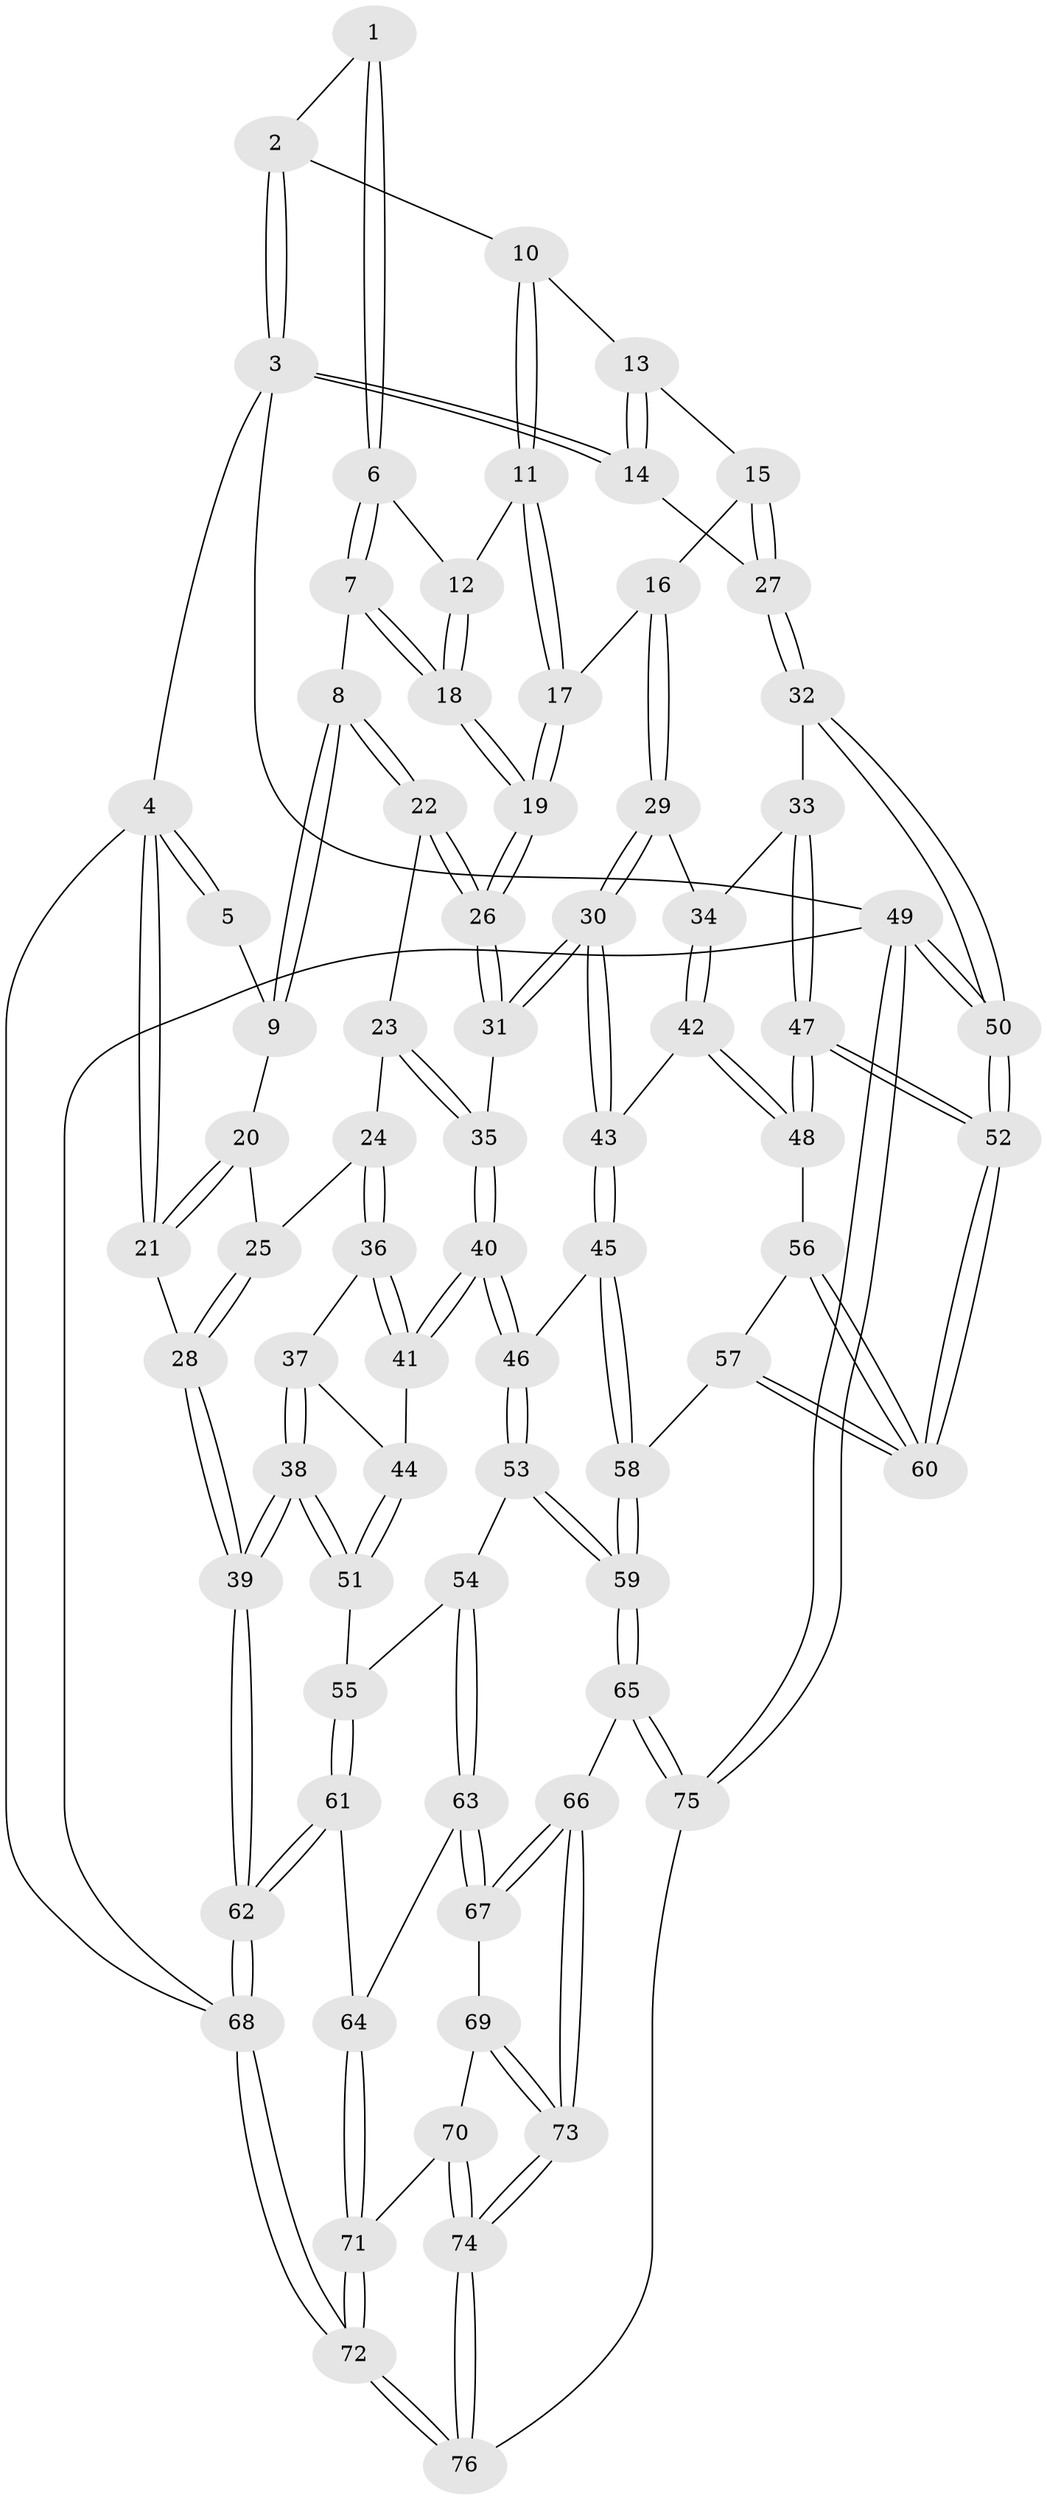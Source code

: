 // Generated by graph-tools (version 1.1) at 2025/11/02/27/25 16:11:59]
// undirected, 76 vertices, 187 edges
graph export_dot {
graph [start="1"]
  node [color=gray90,style=filled];
  1 [pos="+0.6287176325116338+0"];
  2 [pos="+0.6838159309152689+0"];
  3 [pos="+1+0"];
  4 [pos="+0+0"];
  5 [pos="+0.2287920127071908+0"];
  6 [pos="+0.5552744112228657+0.06860414608169119"];
  7 [pos="+0.3289577606915598+0.12788161927376251"];
  8 [pos="+0.29378530172182465+0.13118208194996098"];
  9 [pos="+0.2496529913968746+0.08122436057607808"];
  10 [pos="+0.8060190085143569+0.09869032208498515"];
  11 [pos="+0.7479710344497049+0.14257460568372818"];
  12 [pos="+0.5794556114268546+0.11224245288669363"];
  13 [pos="+0.8117240723624549+0.10049695990940982"];
  14 [pos="+1+0.044264283535984286"];
  15 [pos="+0.8675828744484559+0.25036432014762855"];
  16 [pos="+0.7594416629851783+0.306774754010603"];
  17 [pos="+0.7290482970416287+0.29189956596006056"];
  18 [pos="+0.5752443956059109+0.27913520991134766"];
  19 [pos="+0.5821997267037685+0.3179451676655938"];
  20 [pos="+0.056724487365593254+0.15435749353150546"];
  21 [pos="+0+0.16808565368047015"];
  22 [pos="+0.29849695045573915+0.22162365971721643"];
  23 [pos="+0.267553873718785+0.3188343991674639"];
  24 [pos="+0.2571207943729843+0.32958124587991755"];
  25 [pos="+0.1170019914541094+0.28475128471628336"];
  26 [pos="+0.5632428462374814+0.34736412093154995"];
  27 [pos="+1+0.3027603130071024"];
  28 [pos="+0+0.5522326645283098"];
  29 [pos="+0.7890616669099767+0.36457035835313495"];
  30 [pos="+0.6279521014705483+0.48951715457698103"];
  31 [pos="+0.5468269812959474+0.4199182161995165"];
  32 [pos="+1+0.34942972950144846"];
  33 [pos="+0.9342125496171497+0.45692866010536304"];
  34 [pos="+0.8484373331092189+0.4377309178209894"];
  35 [pos="+0.4854398843802857+0.45594606613398875"];
  36 [pos="+0.23334648758779675+0.3780485388541885"];
  37 [pos="+0.17545203274280521+0.4570230618364194"];
  38 [pos="+0.017507023182137964+0.5479819096052885"];
  39 [pos="+0+0.5944899464962426"];
  40 [pos="+0.4321683431679738+0.5328134554658708"];
  41 [pos="+0.42328712513860156+0.5331304824389876"];
  42 [pos="+0.6826913040269897+0.5512800149014483"];
  43 [pos="+0.6813240311184982+0.5509319152679096"];
  44 [pos="+0.3410442900527752+0.5501721338188006"];
  45 [pos="+0.605703107288249+0.6414064258371358"];
  46 [pos="+0.4398592560871808+0.5654971774732979"];
  47 [pos="+0.8740458263978271+0.6812796092054046"];
  48 [pos="+0.7617349959249904+0.6362628670717531"];
  49 [pos="+1+1"];
  50 [pos="+1+1"];
  51 [pos="+0.28971091943819427+0.6176358881744212"];
  52 [pos="+1+0.9226463464614607"];
  53 [pos="+0.438345941491688+0.6365301506815991"];
  54 [pos="+0.3051169229562191+0.6979060501545267"];
  55 [pos="+0.29768921322223824+0.691257707744896"];
  56 [pos="+0.7041887873947458+0.7092239624902027"];
  57 [pos="+0.5788919961864366+0.8037441210723537"];
  58 [pos="+0.5545427525318636+0.8049155482965021"];
  59 [pos="+0.5233058071075665+0.8218881271983532"];
  60 [pos="+0.8166385133777123+0.860859287408202"];
  61 [pos="+0.011368628785910549+0.7176557954099001"];
  62 [pos="+0+0.6470655531865137"];
  63 [pos="+0.3323774025648466+0.7914910487808845"];
  64 [pos="+0.06828428438582863+0.7662102073730646"];
  65 [pos="+0.5138107693998343+0.8355712928193855"];
  66 [pos="+0.483516242915673+0.8381313011613747"];
  67 [pos="+0.3636801778521664+0.8305390158870547"];
  68 [pos="+0+1"];
  69 [pos="+0.32854402987722087+0.8629524105005266"];
  70 [pos="+0.27559322224662797+0.8921164195248443"];
  71 [pos="+0.16724287734205015+0.8944189963378003"];
  72 [pos="+0.11301723286615568+1"];
  73 [pos="+0.34871397361582296+1"];
  74 [pos="+0.29649326020055794+1"];
  75 [pos="+0.6067492257116656+1"];
  76 [pos="+0.29024356428972387+1"];
  1 -- 2;
  1 -- 6;
  1 -- 6;
  2 -- 3;
  2 -- 3;
  2 -- 10;
  3 -- 4;
  3 -- 14;
  3 -- 14;
  3 -- 49;
  4 -- 5;
  4 -- 5;
  4 -- 21;
  4 -- 21;
  4 -- 68;
  5 -- 9;
  6 -- 7;
  6 -- 7;
  6 -- 12;
  7 -- 8;
  7 -- 18;
  7 -- 18;
  8 -- 9;
  8 -- 9;
  8 -- 22;
  8 -- 22;
  9 -- 20;
  10 -- 11;
  10 -- 11;
  10 -- 13;
  11 -- 12;
  11 -- 17;
  11 -- 17;
  12 -- 18;
  12 -- 18;
  13 -- 14;
  13 -- 14;
  13 -- 15;
  14 -- 27;
  15 -- 16;
  15 -- 27;
  15 -- 27;
  16 -- 17;
  16 -- 29;
  16 -- 29;
  17 -- 19;
  17 -- 19;
  18 -- 19;
  18 -- 19;
  19 -- 26;
  19 -- 26;
  20 -- 21;
  20 -- 21;
  20 -- 25;
  21 -- 28;
  22 -- 23;
  22 -- 26;
  22 -- 26;
  23 -- 24;
  23 -- 35;
  23 -- 35;
  24 -- 25;
  24 -- 36;
  24 -- 36;
  25 -- 28;
  25 -- 28;
  26 -- 31;
  26 -- 31;
  27 -- 32;
  27 -- 32;
  28 -- 39;
  28 -- 39;
  29 -- 30;
  29 -- 30;
  29 -- 34;
  30 -- 31;
  30 -- 31;
  30 -- 43;
  30 -- 43;
  31 -- 35;
  32 -- 33;
  32 -- 50;
  32 -- 50;
  33 -- 34;
  33 -- 47;
  33 -- 47;
  34 -- 42;
  34 -- 42;
  35 -- 40;
  35 -- 40;
  36 -- 37;
  36 -- 41;
  36 -- 41;
  37 -- 38;
  37 -- 38;
  37 -- 44;
  38 -- 39;
  38 -- 39;
  38 -- 51;
  38 -- 51;
  39 -- 62;
  39 -- 62;
  40 -- 41;
  40 -- 41;
  40 -- 46;
  40 -- 46;
  41 -- 44;
  42 -- 43;
  42 -- 48;
  42 -- 48;
  43 -- 45;
  43 -- 45;
  44 -- 51;
  44 -- 51;
  45 -- 46;
  45 -- 58;
  45 -- 58;
  46 -- 53;
  46 -- 53;
  47 -- 48;
  47 -- 48;
  47 -- 52;
  47 -- 52;
  48 -- 56;
  49 -- 50;
  49 -- 50;
  49 -- 75;
  49 -- 75;
  49 -- 68;
  50 -- 52;
  50 -- 52;
  51 -- 55;
  52 -- 60;
  52 -- 60;
  53 -- 54;
  53 -- 59;
  53 -- 59;
  54 -- 55;
  54 -- 63;
  54 -- 63;
  55 -- 61;
  55 -- 61;
  56 -- 57;
  56 -- 60;
  56 -- 60;
  57 -- 58;
  57 -- 60;
  57 -- 60;
  58 -- 59;
  58 -- 59;
  59 -- 65;
  59 -- 65;
  61 -- 62;
  61 -- 62;
  61 -- 64;
  62 -- 68;
  62 -- 68;
  63 -- 64;
  63 -- 67;
  63 -- 67;
  64 -- 71;
  64 -- 71;
  65 -- 66;
  65 -- 75;
  65 -- 75;
  66 -- 67;
  66 -- 67;
  66 -- 73;
  66 -- 73;
  67 -- 69;
  68 -- 72;
  68 -- 72;
  69 -- 70;
  69 -- 73;
  69 -- 73;
  70 -- 71;
  70 -- 74;
  70 -- 74;
  71 -- 72;
  71 -- 72;
  72 -- 76;
  72 -- 76;
  73 -- 74;
  73 -- 74;
  74 -- 76;
  74 -- 76;
  75 -- 76;
}

